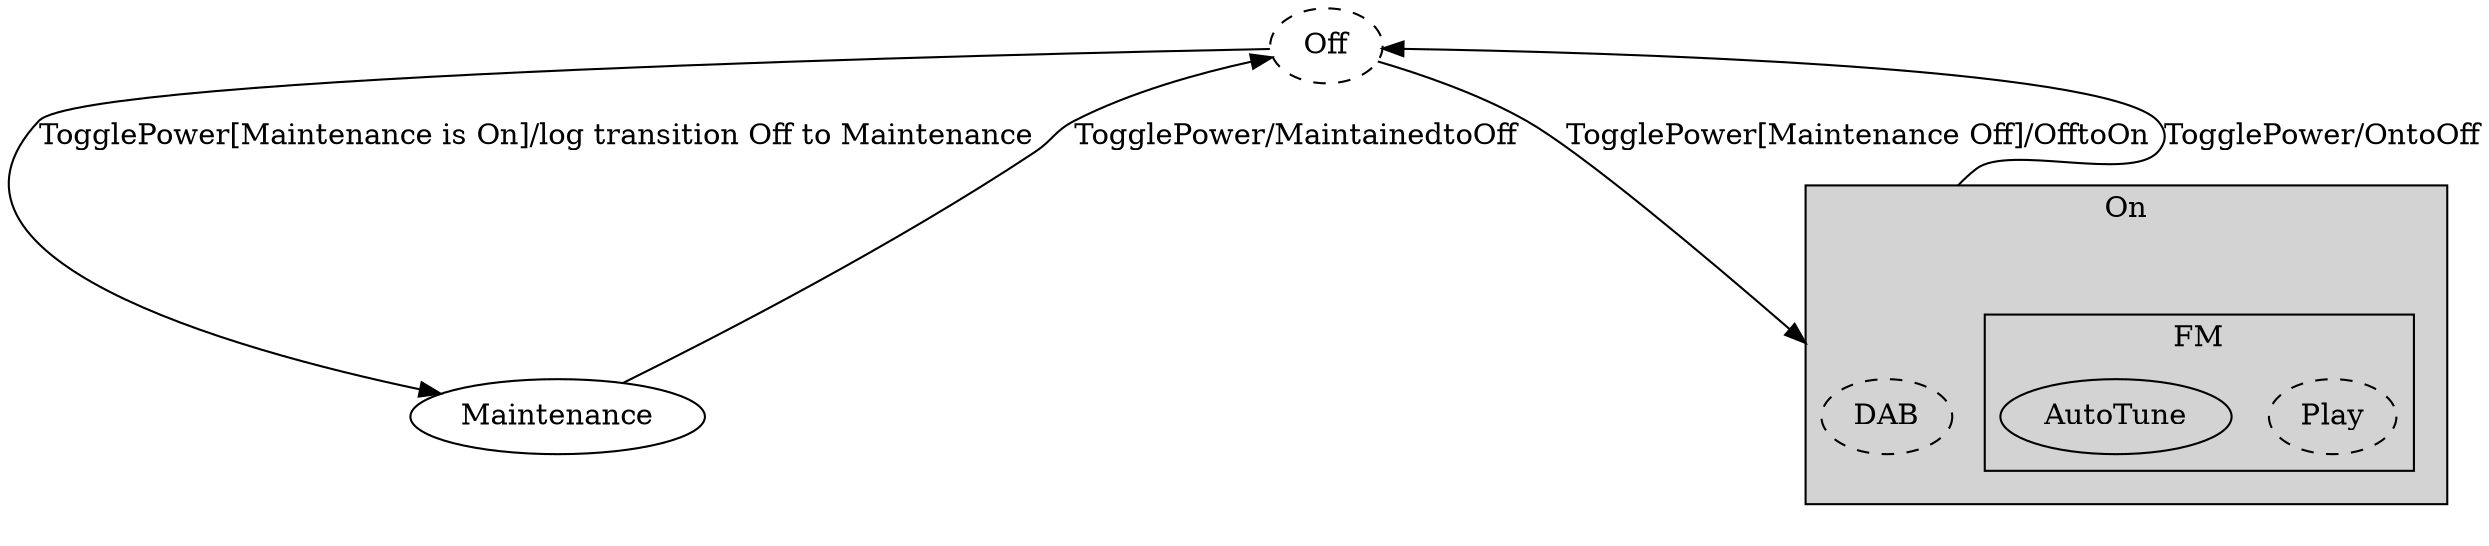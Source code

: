 digraph G {
  compound=true;

  Off [style="dashed"];
  Maintenance [];
  subgraph cluster1003 {
    style=invis;
    subgraph cluster3 {
      style="visible, filled";
      label = "On"
      subgraph cluster1004 {
        style=invis;
        subgraph cluster4 {
          style="visible, filled";
          label = "FM"
          Play [style="dashed, filled"];
          AutoTune [];
        }
      }
      DAB [style="dashed"];
    }
  }
  Off -> Maintenance [label="TogglePower[Maintenance is On]/log transition Off to Maintenance"];
  Off -> DAB [lhead=cluster3, label="TogglePower[Maintenance Off]/OfftoOn"];
  Maintenance -> Off [label="TogglePower/MaintainedtoOff"];
  DAB -> Off [ltail=cluster3, label="TogglePower/OntoOff"];
}
